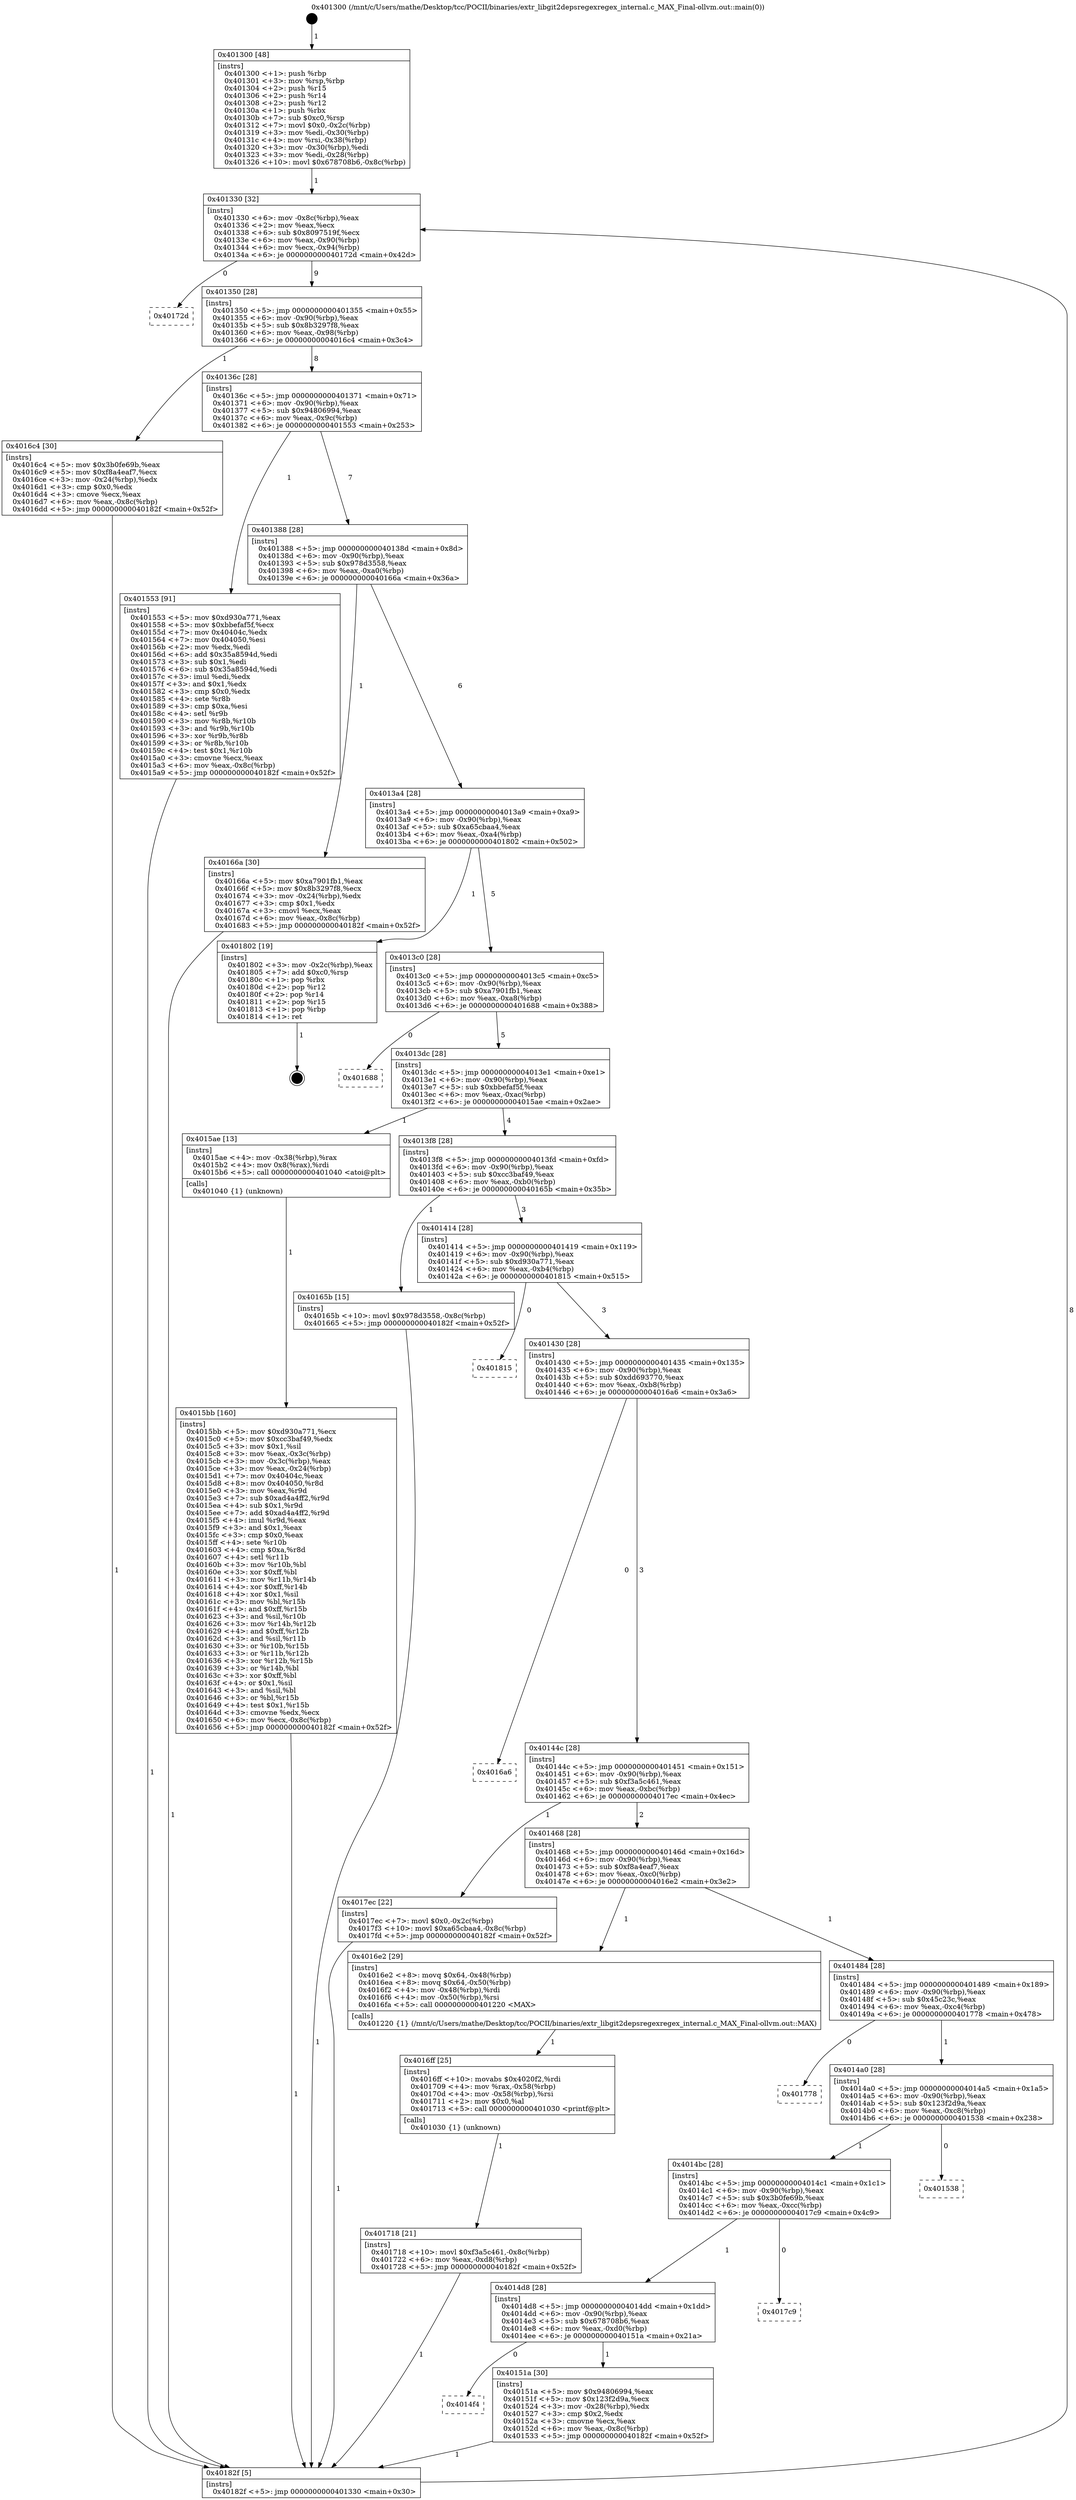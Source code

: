 digraph "0x401300" {
  label = "0x401300 (/mnt/c/Users/mathe/Desktop/tcc/POCII/binaries/extr_libgit2depsregexregex_internal.c_MAX_Final-ollvm.out::main(0))"
  labelloc = "t"
  node[shape=record]

  Entry [label="",width=0.3,height=0.3,shape=circle,fillcolor=black,style=filled]
  "0x401330" [label="{
     0x401330 [32]\l
     | [instrs]\l
     &nbsp;&nbsp;0x401330 \<+6\>: mov -0x8c(%rbp),%eax\l
     &nbsp;&nbsp;0x401336 \<+2\>: mov %eax,%ecx\l
     &nbsp;&nbsp;0x401338 \<+6\>: sub $0x8097519f,%ecx\l
     &nbsp;&nbsp;0x40133e \<+6\>: mov %eax,-0x90(%rbp)\l
     &nbsp;&nbsp;0x401344 \<+6\>: mov %ecx,-0x94(%rbp)\l
     &nbsp;&nbsp;0x40134a \<+6\>: je 000000000040172d \<main+0x42d\>\l
  }"]
  "0x40172d" [label="{
     0x40172d\l
  }", style=dashed]
  "0x401350" [label="{
     0x401350 [28]\l
     | [instrs]\l
     &nbsp;&nbsp;0x401350 \<+5\>: jmp 0000000000401355 \<main+0x55\>\l
     &nbsp;&nbsp;0x401355 \<+6\>: mov -0x90(%rbp),%eax\l
     &nbsp;&nbsp;0x40135b \<+5\>: sub $0x8b3297f8,%eax\l
     &nbsp;&nbsp;0x401360 \<+6\>: mov %eax,-0x98(%rbp)\l
     &nbsp;&nbsp;0x401366 \<+6\>: je 00000000004016c4 \<main+0x3c4\>\l
  }"]
  Exit [label="",width=0.3,height=0.3,shape=circle,fillcolor=black,style=filled,peripheries=2]
  "0x4016c4" [label="{
     0x4016c4 [30]\l
     | [instrs]\l
     &nbsp;&nbsp;0x4016c4 \<+5\>: mov $0x3b0fe69b,%eax\l
     &nbsp;&nbsp;0x4016c9 \<+5\>: mov $0xf8a4eaf7,%ecx\l
     &nbsp;&nbsp;0x4016ce \<+3\>: mov -0x24(%rbp),%edx\l
     &nbsp;&nbsp;0x4016d1 \<+3\>: cmp $0x0,%edx\l
     &nbsp;&nbsp;0x4016d4 \<+3\>: cmove %ecx,%eax\l
     &nbsp;&nbsp;0x4016d7 \<+6\>: mov %eax,-0x8c(%rbp)\l
     &nbsp;&nbsp;0x4016dd \<+5\>: jmp 000000000040182f \<main+0x52f\>\l
  }"]
  "0x40136c" [label="{
     0x40136c [28]\l
     | [instrs]\l
     &nbsp;&nbsp;0x40136c \<+5\>: jmp 0000000000401371 \<main+0x71\>\l
     &nbsp;&nbsp;0x401371 \<+6\>: mov -0x90(%rbp),%eax\l
     &nbsp;&nbsp;0x401377 \<+5\>: sub $0x94806994,%eax\l
     &nbsp;&nbsp;0x40137c \<+6\>: mov %eax,-0x9c(%rbp)\l
     &nbsp;&nbsp;0x401382 \<+6\>: je 0000000000401553 \<main+0x253\>\l
  }"]
  "0x401718" [label="{
     0x401718 [21]\l
     | [instrs]\l
     &nbsp;&nbsp;0x401718 \<+10\>: movl $0xf3a5c461,-0x8c(%rbp)\l
     &nbsp;&nbsp;0x401722 \<+6\>: mov %eax,-0xd8(%rbp)\l
     &nbsp;&nbsp;0x401728 \<+5\>: jmp 000000000040182f \<main+0x52f\>\l
  }"]
  "0x401553" [label="{
     0x401553 [91]\l
     | [instrs]\l
     &nbsp;&nbsp;0x401553 \<+5\>: mov $0xd930a771,%eax\l
     &nbsp;&nbsp;0x401558 \<+5\>: mov $0xbbefaf5f,%ecx\l
     &nbsp;&nbsp;0x40155d \<+7\>: mov 0x40404c,%edx\l
     &nbsp;&nbsp;0x401564 \<+7\>: mov 0x404050,%esi\l
     &nbsp;&nbsp;0x40156b \<+2\>: mov %edx,%edi\l
     &nbsp;&nbsp;0x40156d \<+6\>: add $0x35a8594d,%edi\l
     &nbsp;&nbsp;0x401573 \<+3\>: sub $0x1,%edi\l
     &nbsp;&nbsp;0x401576 \<+6\>: sub $0x35a8594d,%edi\l
     &nbsp;&nbsp;0x40157c \<+3\>: imul %edi,%edx\l
     &nbsp;&nbsp;0x40157f \<+3\>: and $0x1,%edx\l
     &nbsp;&nbsp;0x401582 \<+3\>: cmp $0x0,%edx\l
     &nbsp;&nbsp;0x401585 \<+4\>: sete %r8b\l
     &nbsp;&nbsp;0x401589 \<+3\>: cmp $0xa,%esi\l
     &nbsp;&nbsp;0x40158c \<+4\>: setl %r9b\l
     &nbsp;&nbsp;0x401590 \<+3\>: mov %r8b,%r10b\l
     &nbsp;&nbsp;0x401593 \<+3\>: and %r9b,%r10b\l
     &nbsp;&nbsp;0x401596 \<+3\>: xor %r9b,%r8b\l
     &nbsp;&nbsp;0x401599 \<+3\>: or %r8b,%r10b\l
     &nbsp;&nbsp;0x40159c \<+4\>: test $0x1,%r10b\l
     &nbsp;&nbsp;0x4015a0 \<+3\>: cmovne %ecx,%eax\l
     &nbsp;&nbsp;0x4015a3 \<+6\>: mov %eax,-0x8c(%rbp)\l
     &nbsp;&nbsp;0x4015a9 \<+5\>: jmp 000000000040182f \<main+0x52f\>\l
  }"]
  "0x401388" [label="{
     0x401388 [28]\l
     | [instrs]\l
     &nbsp;&nbsp;0x401388 \<+5\>: jmp 000000000040138d \<main+0x8d\>\l
     &nbsp;&nbsp;0x40138d \<+6\>: mov -0x90(%rbp),%eax\l
     &nbsp;&nbsp;0x401393 \<+5\>: sub $0x978d3558,%eax\l
     &nbsp;&nbsp;0x401398 \<+6\>: mov %eax,-0xa0(%rbp)\l
     &nbsp;&nbsp;0x40139e \<+6\>: je 000000000040166a \<main+0x36a\>\l
  }"]
  "0x4016ff" [label="{
     0x4016ff [25]\l
     | [instrs]\l
     &nbsp;&nbsp;0x4016ff \<+10\>: movabs $0x4020f2,%rdi\l
     &nbsp;&nbsp;0x401709 \<+4\>: mov %rax,-0x58(%rbp)\l
     &nbsp;&nbsp;0x40170d \<+4\>: mov -0x58(%rbp),%rsi\l
     &nbsp;&nbsp;0x401711 \<+2\>: mov $0x0,%al\l
     &nbsp;&nbsp;0x401713 \<+5\>: call 0000000000401030 \<printf@plt\>\l
     | [calls]\l
     &nbsp;&nbsp;0x401030 \{1\} (unknown)\l
  }"]
  "0x40166a" [label="{
     0x40166a [30]\l
     | [instrs]\l
     &nbsp;&nbsp;0x40166a \<+5\>: mov $0xa7901fb1,%eax\l
     &nbsp;&nbsp;0x40166f \<+5\>: mov $0x8b3297f8,%ecx\l
     &nbsp;&nbsp;0x401674 \<+3\>: mov -0x24(%rbp),%edx\l
     &nbsp;&nbsp;0x401677 \<+3\>: cmp $0x1,%edx\l
     &nbsp;&nbsp;0x40167a \<+3\>: cmovl %ecx,%eax\l
     &nbsp;&nbsp;0x40167d \<+6\>: mov %eax,-0x8c(%rbp)\l
     &nbsp;&nbsp;0x401683 \<+5\>: jmp 000000000040182f \<main+0x52f\>\l
  }"]
  "0x4013a4" [label="{
     0x4013a4 [28]\l
     | [instrs]\l
     &nbsp;&nbsp;0x4013a4 \<+5\>: jmp 00000000004013a9 \<main+0xa9\>\l
     &nbsp;&nbsp;0x4013a9 \<+6\>: mov -0x90(%rbp),%eax\l
     &nbsp;&nbsp;0x4013af \<+5\>: sub $0xa65cbaa4,%eax\l
     &nbsp;&nbsp;0x4013b4 \<+6\>: mov %eax,-0xa4(%rbp)\l
     &nbsp;&nbsp;0x4013ba \<+6\>: je 0000000000401802 \<main+0x502\>\l
  }"]
  "0x4015bb" [label="{
     0x4015bb [160]\l
     | [instrs]\l
     &nbsp;&nbsp;0x4015bb \<+5\>: mov $0xd930a771,%ecx\l
     &nbsp;&nbsp;0x4015c0 \<+5\>: mov $0xcc3baf49,%edx\l
     &nbsp;&nbsp;0x4015c5 \<+3\>: mov $0x1,%sil\l
     &nbsp;&nbsp;0x4015c8 \<+3\>: mov %eax,-0x3c(%rbp)\l
     &nbsp;&nbsp;0x4015cb \<+3\>: mov -0x3c(%rbp),%eax\l
     &nbsp;&nbsp;0x4015ce \<+3\>: mov %eax,-0x24(%rbp)\l
     &nbsp;&nbsp;0x4015d1 \<+7\>: mov 0x40404c,%eax\l
     &nbsp;&nbsp;0x4015d8 \<+8\>: mov 0x404050,%r8d\l
     &nbsp;&nbsp;0x4015e0 \<+3\>: mov %eax,%r9d\l
     &nbsp;&nbsp;0x4015e3 \<+7\>: sub $0xad4a4ff2,%r9d\l
     &nbsp;&nbsp;0x4015ea \<+4\>: sub $0x1,%r9d\l
     &nbsp;&nbsp;0x4015ee \<+7\>: add $0xad4a4ff2,%r9d\l
     &nbsp;&nbsp;0x4015f5 \<+4\>: imul %r9d,%eax\l
     &nbsp;&nbsp;0x4015f9 \<+3\>: and $0x1,%eax\l
     &nbsp;&nbsp;0x4015fc \<+3\>: cmp $0x0,%eax\l
     &nbsp;&nbsp;0x4015ff \<+4\>: sete %r10b\l
     &nbsp;&nbsp;0x401603 \<+4\>: cmp $0xa,%r8d\l
     &nbsp;&nbsp;0x401607 \<+4\>: setl %r11b\l
     &nbsp;&nbsp;0x40160b \<+3\>: mov %r10b,%bl\l
     &nbsp;&nbsp;0x40160e \<+3\>: xor $0xff,%bl\l
     &nbsp;&nbsp;0x401611 \<+3\>: mov %r11b,%r14b\l
     &nbsp;&nbsp;0x401614 \<+4\>: xor $0xff,%r14b\l
     &nbsp;&nbsp;0x401618 \<+4\>: xor $0x1,%sil\l
     &nbsp;&nbsp;0x40161c \<+3\>: mov %bl,%r15b\l
     &nbsp;&nbsp;0x40161f \<+4\>: and $0xff,%r15b\l
     &nbsp;&nbsp;0x401623 \<+3\>: and %sil,%r10b\l
     &nbsp;&nbsp;0x401626 \<+3\>: mov %r14b,%r12b\l
     &nbsp;&nbsp;0x401629 \<+4\>: and $0xff,%r12b\l
     &nbsp;&nbsp;0x40162d \<+3\>: and %sil,%r11b\l
     &nbsp;&nbsp;0x401630 \<+3\>: or %r10b,%r15b\l
     &nbsp;&nbsp;0x401633 \<+3\>: or %r11b,%r12b\l
     &nbsp;&nbsp;0x401636 \<+3\>: xor %r12b,%r15b\l
     &nbsp;&nbsp;0x401639 \<+3\>: or %r14b,%bl\l
     &nbsp;&nbsp;0x40163c \<+3\>: xor $0xff,%bl\l
     &nbsp;&nbsp;0x40163f \<+4\>: or $0x1,%sil\l
     &nbsp;&nbsp;0x401643 \<+3\>: and %sil,%bl\l
     &nbsp;&nbsp;0x401646 \<+3\>: or %bl,%r15b\l
     &nbsp;&nbsp;0x401649 \<+4\>: test $0x1,%r15b\l
     &nbsp;&nbsp;0x40164d \<+3\>: cmovne %edx,%ecx\l
     &nbsp;&nbsp;0x401650 \<+6\>: mov %ecx,-0x8c(%rbp)\l
     &nbsp;&nbsp;0x401656 \<+5\>: jmp 000000000040182f \<main+0x52f\>\l
  }"]
  "0x401802" [label="{
     0x401802 [19]\l
     | [instrs]\l
     &nbsp;&nbsp;0x401802 \<+3\>: mov -0x2c(%rbp),%eax\l
     &nbsp;&nbsp;0x401805 \<+7\>: add $0xc0,%rsp\l
     &nbsp;&nbsp;0x40180c \<+1\>: pop %rbx\l
     &nbsp;&nbsp;0x40180d \<+2\>: pop %r12\l
     &nbsp;&nbsp;0x40180f \<+2\>: pop %r14\l
     &nbsp;&nbsp;0x401811 \<+2\>: pop %r15\l
     &nbsp;&nbsp;0x401813 \<+1\>: pop %rbp\l
     &nbsp;&nbsp;0x401814 \<+1\>: ret\l
  }"]
  "0x4013c0" [label="{
     0x4013c0 [28]\l
     | [instrs]\l
     &nbsp;&nbsp;0x4013c0 \<+5\>: jmp 00000000004013c5 \<main+0xc5\>\l
     &nbsp;&nbsp;0x4013c5 \<+6\>: mov -0x90(%rbp),%eax\l
     &nbsp;&nbsp;0x4013cb \<+5\>: sub $0xa7901fb1,%eax\l
     &nbsp;&nbsp;0x4013d0 \<+6\>: mov %eax,-0xa8(%rbp)\l
     &nbsp;&nbsp;0x4013d6 \<+6\>: je 0000000000401688 \<main+0x388\>\l
  }"]
  "0x401300" [label="{
     0x401300 [48]\l
     | [instrs]\l
     &nbsp;&nbsp;0x401300 \<+1\>: push %rbp\l
     &nbsp;&nbsp;0x401301 \<+3\>: mov %rsp,%rbp\l
     &nbsp;&nbsp;0x401304 \<+2\>: push %r15\l
     &nbsp;&nbsp;0x401306 \<+2\>: push %r14\l
     &nbsp;&nbsp;0x401308 \<+2\>: push %r12\l
     &nbsp;&nbsp;0x40130a \<+1\>: push %rbx\l
     &nbsp;&nbsp;0x40130b \<+7\>: sub $0xc0,%rsp\l
     &nbsp;&nbsp;0x401312 \<+7\>: movl $0x0,-0x2c(%rbp)\l
     &nbsp;&nbsp;0x401319 \<+3\>: mov %edi,-0x30(%rbp)\l
     &nbsp;&nbsp;0x40131c \<+4\>: mov %rsi,-0x38(%rbp)\l
     &nbsp;&nbsp;0x401320 \<+3\>: mov -0x30(%rbp),%edi\l
     &nbsp;&nbsp;0x401323 \<+3\>: mov %edi,-0x28(%rbp)\l
     &nbsp;&nbsp;0x401326 \<+10\>: movl $0x678708b6,-0x8c(%rbp)\l
  }"]
  "0x401688" [label="{
     0x401688\l
  }", style=dashed]
  "0x4013dc" [label="{
     0x4013dc [28]\l
     | [instrs]\l
     &nbsp;&nbsp;0x4013dc \<+5\>: jmp 00000000004013e1 \<main+0xe1\>\l
     &nbsp;&nbsp;0x4013e1 \<+6\>: mov -0x90(%rbp),%eax\l
     &nbsp;&nbsp;0x4013e7 \<+5\>: sub $0xbbefaf5f,%eax\l
     &nbsp;&nbsp;0x4013ec \<+6\>: mov %eax,-0xac(%rbp)\l
     &nbsp;&nbsp;0x4013f2 \<+6\>: je 00000000004015ae \<main+0x2ae\>\l
  }"]
  "0x40182f" [label="{
     0x40182f [5]\l
     | [instrs]\l
     &nbsp;&nbsp;0x40182f \<+5\>: jmp 0000000000401330 \<main+0x30\>\l
  }"]
  "0x4015ae" [label="{
     0x4015ae [13]\l
     | [instrs]\l
     &nbsp;&nbsp;0x4015ae \<+4\>: mov -0x38(%rbp),%rax\l
     &nbsp;&nbsp;0x4015b2 \<+4\>: mov 0x8(%rax),%rdi\l
     &nbsp;&nbsp;0x4015b6 \<+5\>: call 0000000000401040 \<atoi@plt\>\l
     | [calls]\l
     &nbsp;&nbsp;0x401040 \{1\} (unknown)\l
  }"]
  "0x4013f8" [label="{
     0x4013f8 [28]\l
     | [instrs]\l
     &nbsp;&nbsp;0x4013f8 \<+5\>: jmp 00000000004013fd \<main+0xfd\>\l
     &nbsp;&nbsp;0x4013fd \<+6\>: mov -0x90(%rbp),%eax\l
     &nbsp;&nbsp;0x401403 \<+5\>: sub $0xcc3baf49,%eax\l
     &nbsp;&nbsp;0x401408 \<+6\>: mov %eax,-0xb0(%rbp)\l
     &nbsp;&nbsp;0x40140e \<+6\>: je 000000000040165b \<main+0x35b\>\l
  }"]
  "0x4014f4" [label="{
     0x4014f4\l
  }", style=dashed]
  "0x40165b" [label="{
     0x40165b [15]\l
     | [instrs]\l
     &nbsp;&nbsp;0x40165b \<+10\>: movl $0x978d3558,-0x8c(%rbp)\l
     &nbsp;&nbsp;0x401665 \<+5\>: jmp 000000000040182f \<main+0x52f\>\l
  }"]
  "0x401414" [label="{
     0x401414 [28]\l
     | [instrs]\l
     &nbsp;&nbsp;0x401414 \<+5\>: jmp 0000000000401419 \<main+0x119\>\l
     &nbsp;&nbsp;0x401419 \<+6\>: mov -0x90(%rbp),%eax\l
     &nbsp;&nbsp;0x40141f \<+5\>: sub $0xd930a771,%eax\l
     &nbsp;&nbsp;0x401424 \<+6\>: mov %eax,-0xb4(%rbp)\l
     &nbsp;&nbsp;0x40142a \<+6\>: je 0000000000401815 \<main+0x515\>\l
  }"]
  "0x40151a" [label="{
     0x40151a [30]\l
     | [instrs]\l
     &nbsp;&nbsp;0x40151a \<+5\>: mov $0x94806994,%eax\l
     &nbsp;&nbsp;0x40151f \<+5\>: mov $0x123f2d9a,%ecx\l
     &nbsp;&nbsp;0x401524 \<+3\>: mov -0x28(%rbp),%edx\l
     &nbsp;&nbsp;0x401527 \<+3\>: cmp $0x2,%edx\l
     &nbsp;&nbsp;0x40152a \<+3\>: cmovne %ecx,%eax\l
     &nbsp;&nbsp;0x40152d \<+6\>: mov %eax,-0x8c(%rbp)\l
     &nbsp;&nbsp;0x401533 \<+5\>: jmp 000000000040182f \<main+0x52f\>\l
  }"]
  "0x401815" [label="{
     0x401815\l
  }", style=dashed]
  "0x401430" [label="{
     0x401430 [28]\l
     | [instrs]\l
     &nbsp;&nbsp;0x401430 \<+5\>: jmp 0000000000401435 \<main+0x135\>\l
     &nbsp;&nbsp;0x401435 \<+6\>: mov -0x90(%rbp),%eax\l
     &nbsp;&nbsp;0x40143b \<+5\>: sub $0xdd693770,%eax\l
     &nbsp;&nbsp;0x401440 \<+6\>: mov %eax,-0xb8(%rbp)\l
     &nbsp;&nbsp;0x401446 \<+6\>: je 00000000004016a6 \<main+0x3a6\>\l
  }"]
  "0x4014d8" [label="{
     0x4014d8 [28]\l
     | [instrs]\l
     &nbsp;&nbsp;0x4014d8 \<+5\>: jmp 00000000004014dd \<main+0x1dd\>\l
     &nbsp;&nbsp;0x4014dd \<+6\>: mov -0x90(%rbp),%eax\l
     &nbsp;&nbsp;0x4014e3 \<+5\>: sub $0x678708b6,%eax\l
     &nbsp;&nbsp;0x4014e8 \<+6\>: mov %eax,-0xd0(%rbp)\l
     &nbsp;&nbsp;0x4014ee \<+6\>: je 000000000040151a \<main+0x21a\>\l
  }"]
  "0x4016a6" [label="{
     0x4016a6\l
  }", style=dashed]
  "0x40144c" [label="{
     0x40144c [28]\l
     | [instrs]\l
     &nbsp;&nbsp;0x40144c \<+5\>: jmp 0000000000401451 \<main+0x151\>\l
     &nbsp;&nbsp;0x401451 \<+6\>: mov -0x90(%rbp),%eax\l
     &nbsp;&nbsp;0x401457 \<+5\>: sub $0xf3a5c461,%eax\l
     &nbsp;&nbsp;0x40145c \<+6\>: mov %eax,-0xbc(%rbp)\l
     &nbsp;&nbsp;0x401462 \<+6\>: je 00000000004017ec \<main+0x4ec\>\l
  }"]
  "0x4017c9" [label="{
     0x4017c9\l
  }", style=dashed]
  "0x4017ec" [label="{
     0x4017ec [22]\l
     | [instrs]\l
     &nbsp;&nbsp;0x4017ec \<+7\>: movl $0x0,-0x2c(%rbp)\l
     &nbsp;&nbsp;0x4017f3 \<+10\>: movl $0xa65cbaa4,-0x8c(%rbp)\l
     &nbsp;&nbsp;0x4017fd \<+5\>: jmp 000000000040182f \<main+0x52f\>\l
  }"]
  "0x401468" [label="{
     0x401468 [28]\l
     | [instrs]\l
     &nbsp;&nbsp;0x401468 \<+5\>: jmp 000000000040146d \<main+0x16d\>\l
     &nbsp;&nbsp;0x40146d \<+6\>: mov -0x90(%rbp),%eax\l
     &nbsp;&nbsp;0x401473 \<+5\>: sub $0xf8a4eaf7,%eax\l
     &nbsp;&nbsp;0x401478 \<+6\>: mov %eax,-0xc0(%rbp)\l
     &nbsp;&nbsp;0x40147e \<+6\>: je 00000000004016e2 \<main+0x3e2\>\l
  }"]
  "0x4014bc" [label="{
     0x4014bc [28]\l
     | [instrs]\l
     &nbsp;&nbsp;0x4014bc \<+5\>: jmp 00000000004014c1 \<main+0x1c1\>\l
     &nbsp;&nbsp;0x4014c1 \<+6\>: mov -0x90(%rbp),%eax\l
     &nbsp;&nbsp;0x4014c7 \<+5\>: sub $0x3b0fe69b,%eax\l
     &nbsp;&nbsp;0x4014cc \<+6\>: mov %eax,-0xcc(%rbp)\l
     &nbsp;&nbsp;0x4014d2 \<+6\>: je 00000000004017c9 \<main+0x4c9\>\l
  }"]
  "0x4016e2" [label="{
     0x4016e2 [29]\l
     | [instrs]\l
     &nbsp;&nbsp;0x4016e2 \<+8\>: movq $0x64,-0x48(%rbp)\l
     &nbsp;&nbsp;0x4016ea \<+8\>: movq $0x64,-0x50(%rbp)\l
     &nbsp;&nbsp;0x4016f2 \<+4\>: mov -0x48(%rbp),%rdi\l
     &nbsp;&nbsp;0x4016f6 \<+4\>: mov -0x50(%rbp),%rsi\l
     &nbsp;&nbsp;0x4016fa \<+5\>: call 0000000000401220 \<MAX\>\l
     | [calls]\l
     &nbsp;&nbsp;0x401220 \{1\} (/mnt/c/Users/mathe/Desktop/tcc/POCII/binaries/extr_libgit2depsregexregex_internal.c_MAX_Final-ollvm.out::MAX)\l
  }"]
  "0x401484" [label="{
     0x401484 [28]\l
     | [instrs]\l
     &nbsp;&nbsp;0x401484 \<+5\>: jmp 0000000000401489 \<main+0x189\>\l
     &nbsp;&nbsp;0x401489 \<+6\>: mov -0x90(%rbp),%eax\l
     &nbsp;&nbsp;0x40148f \<+5\>: sub $0x45c23c,%eax\l
     &nbsp;&nbsp;0x401494 \<+6\>: mov %eax,-0xc4(%rbp)\l
     &nbsp;&nbsp;0x40149a \<+6\>: je 0000000000401778 \<main+0x478\>\l
  }"]
  "0x401538" [label="{
     0x401538\l
  }", style=dashed]
  "0x401778" [label="{
     0x401778\l
  }", style=dashed]
  "0x4014a0" [label="{
     0x4014a0 [28]\l
     | [instrs]\l
     &nbsp;&nbsp;0x4014a0 \<+5\>: jmp 00000000004014a5 \<main+0x1a5\>\l
     &nbsp;&nbsp;0x4014a5 \<+6\>: mov -0x90(%rbp),%eax\l
     &nbsp;&nbsp;0x4014ab \<+5\>: sub $0x123f2d9a,%eax\l
     &nbsp;&nbsp;0x4014b0 \<+6\>: mov %eax,-0xc8(%rbp)\l
     &nbsp;&nbsp;0x4014b6 \<+6\>: je 0000000000401538 \<main+0x238\>\l
  }"]
  Entry -> "0x401300" [label=" 1"]
  "0x401330" -> "0x40172d" [label=" 0"]
  "0x401330" -> "0x401350" [label=" 9"]
  "0x401802" -> Exit [label=" 1"]
  "0x401350" -> "0x4016c4" [label=" 1"]
  "0x401350" -> "0x40136c" [label=" 8"]
  "0x4017ec" -> "0x40182f" [label=" 1"]
  "0x40136c" -> "0x401553" [label=" 1"]
  "0x40136c" -> "0x401388" [label=" 7"]
  "0x401718" -> "0x40182f" [label=" 1"]
  "0x401388" -> "0x40166a" [label=" 1"]
  "0x401388" -> "0x4013a4" [label=" 6"]
  "0x4016ff" -> "0x401718" [label=" 1"]
  "0x4013a4" -> "0x401802" [label=" 1"]
  "0x4013a4" -> "0x4013c0" [label=" 5"]
  "0x4016e2" -> "0x4016ff" [label=" 1"]
  "0x4013c0" -> "0x401688" [label=" 0"]
  "0x4013c0" -> "0x4013dc" [label=" 5"]
  "0x4016c4" -> "0x40182f" [label=" 1"]
  "0x4013dc" -> "0x4015ae" [label=" 1"]
  "0x4013dc" -> "0x4013f8" [label=" 4"]
  "0x40166a" -> "0x40182f" [label=" 1"]
  "0x4013f8" -> "0x40165b" [label=" 1"]
  "0x4013f8" -> "0x401414" [label=" 3"]
  "0x40165b" -> "0x40182f" [label=" 1"]
  "0x401414" -> "0x401815" [label=" 0"]
  "0x401414" -> "0x401430" [label=" 3"]
  "0x4015bb" -> "0x40182f" [label=" 1"]
  "0x401430" -> "0x4016a6" [label=" 0"]
  "0x401430" -> "0x40144c" [label=" 3"]
  "0x401553" -> "0x40182f" [label=" 1"]
  "0x40144c" -> "0x4017ec" [label=" 1"]
  "0x40144c" -> "0x401468" [label=" 2"]
  "0x40182f" -> "0x401330" [label=" 8"]
  "0x401468" -> "0x4016e2" [label=" 1"]
  "0x401468" -> "0x401484" [label=" 1"]
  "0x40151a" -> "0x40182f" [label=" 1"]
  "0x401484" -> "0x401778" [label=" 0"]
  "0x401484" -> "0x4014a0" [label=" 1"]
  "0x4014d8" -> "0x4014f4" [label=" 0"]
  "0x4014a0" -> "0x401538" [label=" 0"]
  "0x4014a0" -> "0x4014bc" [label=" 1"]
  "0x401300" -> "0x401330" [label=" 1"]
  "0x4014bc" -> "0x4017c9" [label=" 0"]
  "0x4014bc" -> "0x4014d8" [label=" 1"]
  "0x4015ae" -> "0x4015bb" [label=" 1"]
  "0x4014d8" -> "0x40151a" [label=" 1"]
}
